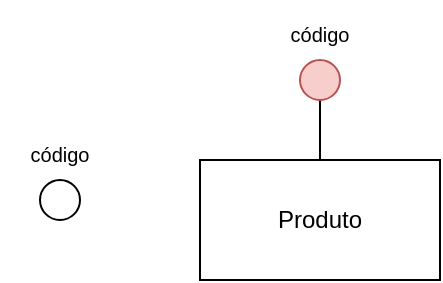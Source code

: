 <mxfile version="26.2.14">
  <diagram name="Página-1" id="kkWn5l8wDJkoydGZJ0Jc">
    <mxGraphModel dx="793" dy="915" grid="1" gridSize="10" guides="1" tooltips="1" connect="1" arrows="1" fold="1" page="0" pageScale="1" pageWidth="850" pageHeight="1100" math="0" shadow="0">
      <root>
        <mxCell id="0" />
        <mxCell id="1" parent="0" />
        <mxCell id="ZtHhPvYSSE7vf8KGw9ym-1" value="&lt;div&gt;Produto&lt;/div&gt;" style="rounded=0;whiteSpace=wrap;html=1;" vertex="1" parent="1">
          <mxGeometry x="-40" y="-70" width="120" height="60" as="geometry" />
        </mxCell>
        <mxCell id="ZtHhPvYSSE7vf8KGw9ym-6" value="" style="endArrow=none;html=1;rounded=0;fontSize=12;startSize=8;endSize=8;curved=1;" edge="1" parent="1" source="ZtHhPvYSSE7vf8KGw9ym-4" target="ZtHhPvYSSE7vf8KGw9ym-1">
          <mxGeometry width="50" height="50" relative="1" as="geometry">
            <mxPoint x="10" y="70" as="sourcePoint" />
            <mxPoint x="60" y="20" as="targetPoint" />
          </mxGeometry>
        </mxCell>
        <mxCell id="ZtHhPvYSSE7vf8KGw9ym-8" value="" style="group" vertex="1" connectable="0" parent="1">
          <mxGeometry x="-10" y="-150" width="60" height="50" as="geometry" />
        </mxCell>
        <mxCell id="ZtHhPvYSSE7vf8KGw9ym-4" value="" style="ellipse;whiteSpace=wrap;html=1;aspect=fixed;fillColor=#f8cecc;strokeColor=#b85450;" vertex="1" parent="ZtHhPvYSSE7vf8KGw9ym-8">
          <mxGeometry x="20" y="30" width="20" height="20" as="geometry" />
        </mxCell>
        <mxCell id="ZtHhPvYSSE7vf8KGw9ym-7" value="&lt;font size=&quot;1&quot;&gt;código&lt;/font&gt;" style="text;strokeColor=none;align=center;fillColor=none;html=1;verticalAlign=middle;whiteSpace=wrap;rounded=0;fontSize=16;" vertex="1" parent="ZtHhPvYSSE7vf8KGw9ym-8">
          <mxGeometry width="60" height="30" as="geometry" />
        </mxCell>
        <mxCell id="ZtHhPvYSSE7vf8KGw9ym-9" value="" style="group" vertex="1" connectable="0" parent="1">
          <mxGeometry x="-140" y="-90" width="60" height="50" as="geometry" />
        </mxCell>
        <mxCell id="ZtHhPvYSSE7vf8KGw9ym-10" value="" style="ellipse;whiteSpace=wrap;html=1;aspect=fixed;" vertex="1" parent="ZtHhPvYSSE7vf8KGw9ym-9">
          <mxGeometry x="20" y="30" width="20" height="20" as="geometry" />
        </mxCell>
        <mxCell id="ZtHhPvYSSE7vf8KGw9ym-11" value="&lt;font size=&quot;1&quot;&gt;código&lt;/font&gt;" style="text;strokeColor=none;align=center;fillColor=none;html=1;verticalAlign=middle;whiteSpace=wrap;rounded=0;fontSize=16;" vertex="1" parent="ZtHhPvYSSE7vf8KGw9ym-9">
          <mxGeometry width="60" height="30" as="geometry" />
        </mxCell>
      </root>
    </mxGraphModel>
  </diagram>
</mxfile>
